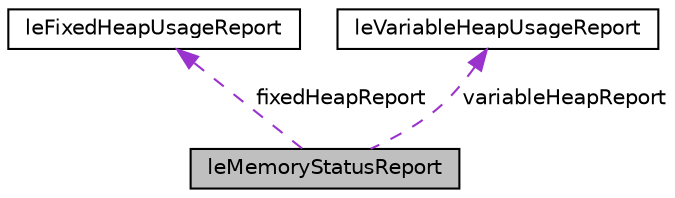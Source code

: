 digraph "leMemoryStatusReport"
{
 // LATEX_PDF_SIZE
  edge [fontname="Helvetica",fontsize="10",labelfontname="Helvetica",labelfontsize="10"];
  node [fontname="Helvetica",fontsize="10",shape=record];
  Node1 [label="leMemoryStatusReport",height=0.2,width=0.4,color="black", fillcolor="grey75", style="filled", fontcolor="black",tooltip=" "];
  Node2 -> Node1 [dir="back",color="darkorchid3",fontsize="10",style="dashed",label=" fixedHeapReport" ,fontname="Helvetica"];
  Node2 [label="leFixedHeapUsageReport",height=0.2,width=0.4,color="black", fillcolor="white", style="filled",URL="$structle_fixed_heap_usage_report.html",tooltip=" "];
  Node3 -> Node1 [dir="back",color="darkorchid3",fontsize="10",style="dashed",label=" variableHeapReport" ,fontname="Helvetica"];
  Node3 [label="leVariableHeapUsageReport",height=0.2,width=0.4,color="black", fillcolor="white", style="filled",URL="$structle_variable_heap_usage_report.html",tooltip=" "];
}

